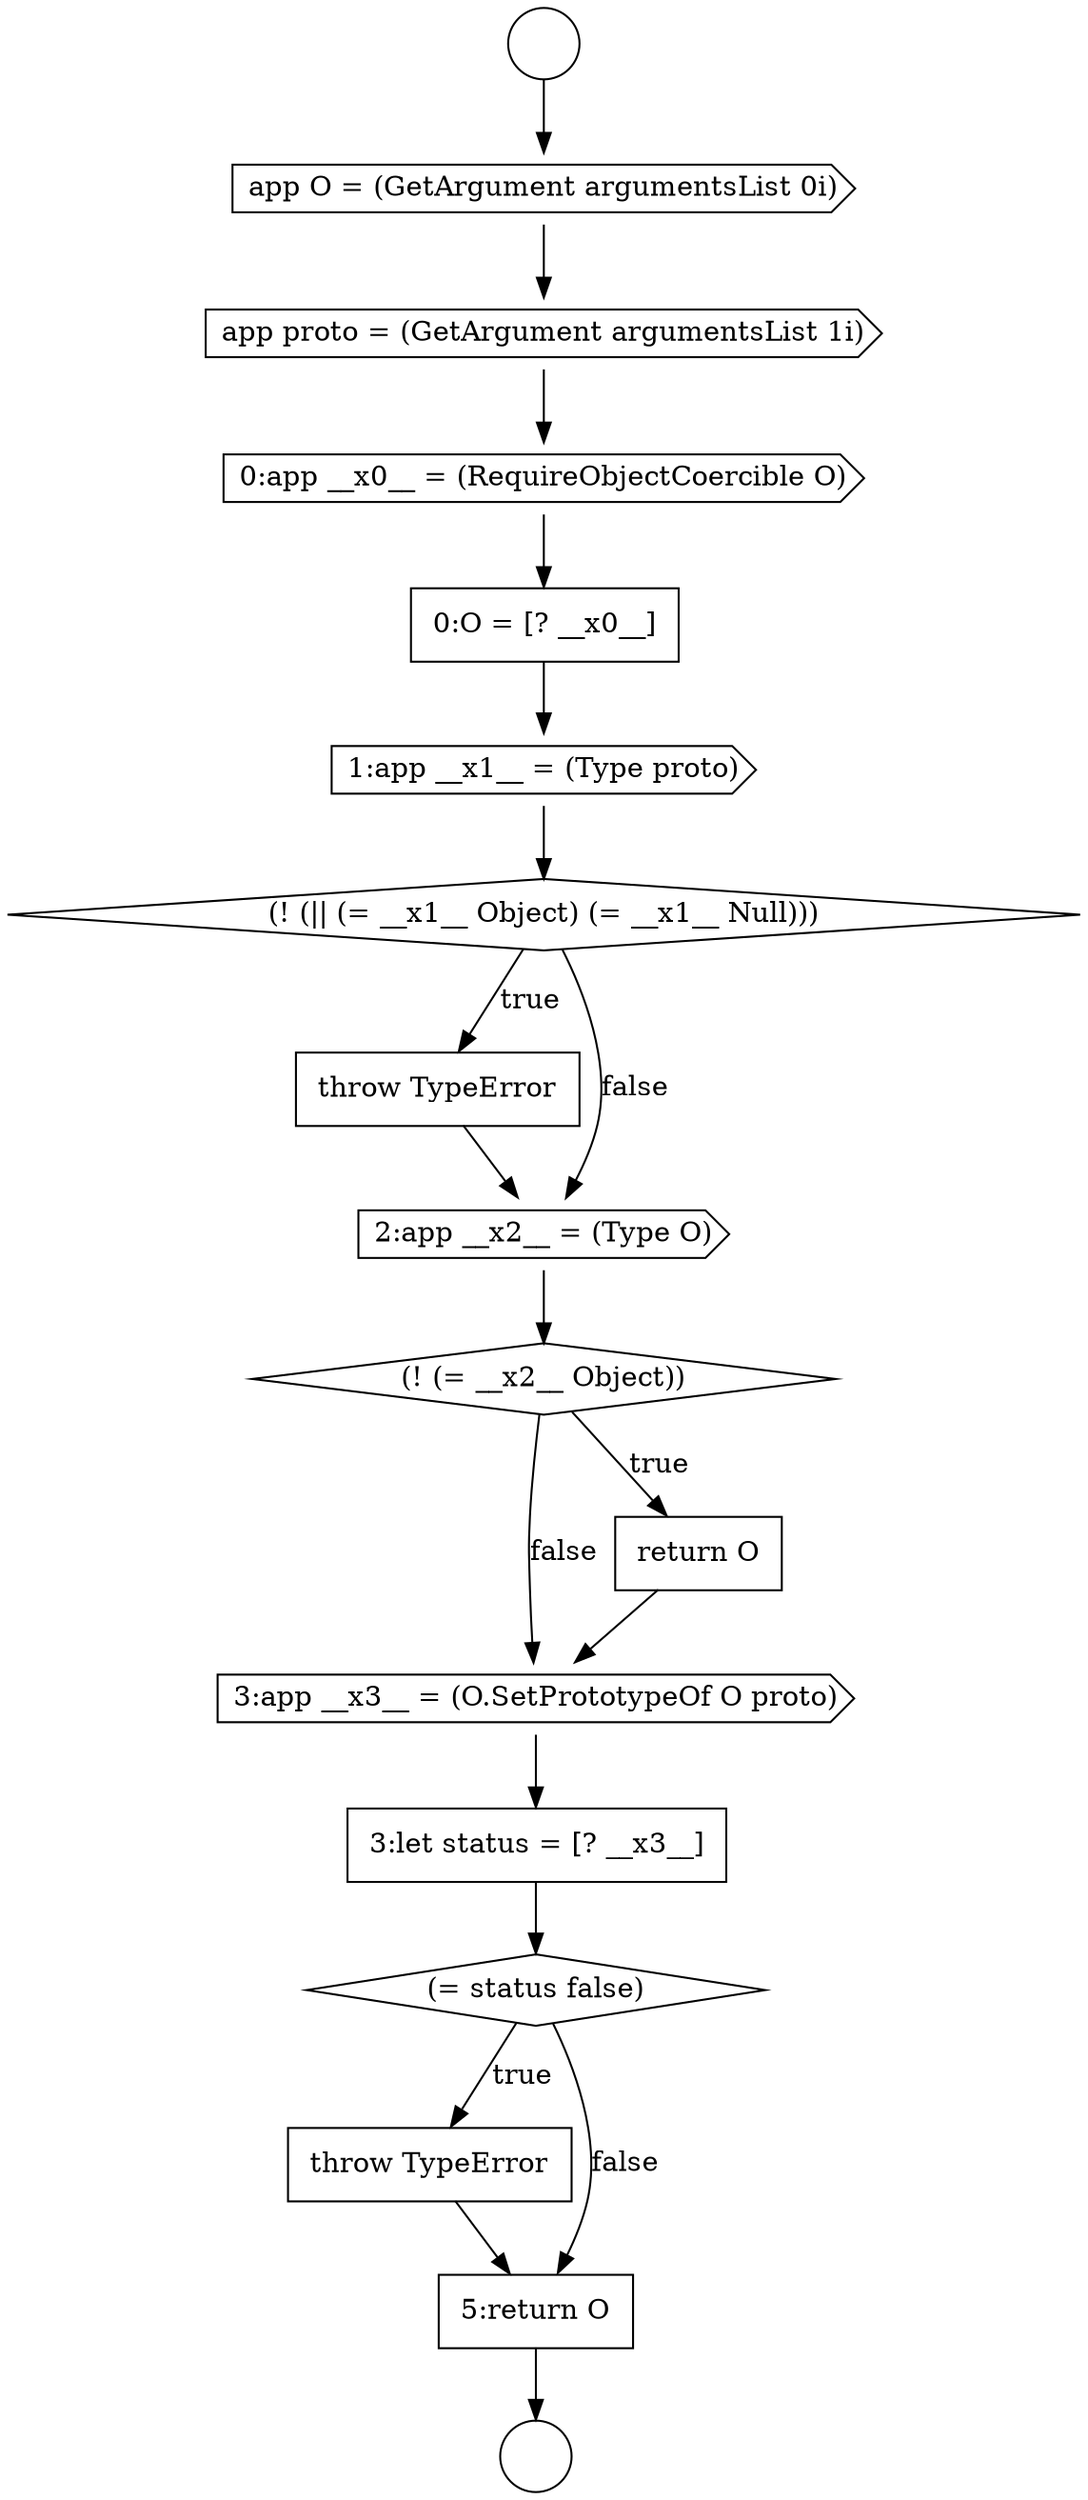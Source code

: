 digraph {
  node11485 [shape=cds, label=<<font color="black">3:app __x3__ = (O.SetPrototypeOf O proto)</font>> color="black" fillcolor="white" style=filled]
  node11481 [shape=none, margin=0, label=<<font color="black">
    <table border="0" cellborder="1" cellspacing="0" cellpadding="10">
      <tr><td align="left">throw TypeError</td></tr>
    </table>
  </font>> color="black" fillcolor="white" style=filled]
  node11473 [shape=circle label=" " color="black" fillcolor="white" style=filled]
  node11484 [shape=none, margin=0, label=<<font color="black">
    <table border="0" cellborder="1" cellspacing="0" cellpadding="10">
      <tr><td align="left">return O</td></tr>
    </table>
  </font>> color="black" fillcolor="white" style=filled]
  node11488 [shape=none, margin=0, label=<<font color="black">
    <table border="0" cellborder="1" cellspacing="0" cellpadding="10">
      <tr><td align="left">throw TypeError</td></tr>
    </table>
  </font>> color="black" fillcolor="white" style=filled]
  node11474 [shape=circle label=" " color="black" fillcolor="white" style=filled]
  node11483 [shape=diamond, label=<<font color="black">(! (= __x2__ Object))</font>> color="black" fillcolor="white" style=filled]
  node11487 [shape=diamond, label=<<font color="black">(= status false)</font>> color="black" fillcolor="white" style=filled]
  node11475 [shape=cds, label=<<font color="black">app O = (GetArgument argumentsList 0i)</font>> color="black" fillcolor="white" style=filled]
  node11486 [shape=none, margin=0, label=<<font color="black">
    <table border="0" cellborder="1" cellspacing="0" cellpadding="10">
      <tr><td align="left">3:let status = [? __x3__]</td></tr>
    </table>
  </font>> color="black" fillcolor="white" style=filled]
  node11482 [shape=cds, label=<<font color="black">2:app __x2__ = (Type O)</font>> color="black" fillcolor="white" style=filled]
  node11480 [shape=diamond, label=<<font color="black">(! (|| (= __x1__ Object) (= __x1__ Null)))</font>> color="black" fillcolor="white" style=filled]
  node11478 [shape=none, margin=0, label=<<font color="black">
    <table border="0" cellborder="1" cellspacing="0" cellpadding="10">
      <tr><td align="left">0:O = [? __x0__]</td></tr>
    </table>
  </font>> color="black" fillcolor="white" style=filled]
  node11476 [shape=cds, label=<<font color="black">app proto = (GetArgument argumentsList 1i)</font>> color="black" fillcolor="white" style=filled]
  node11479 [shape=cds, label=<<font color="black">1:app __x1__ = (Type proto)</font>> color="black" fillcolor="white" style=filled]
  node11477 [shape=cds, label=<<font color="black">0:app __x0__ = (RequireObjectCoercible O)</font>> color="black" fillcolor="white" style=filled]
  node11489 [shape=none, margin=0, label=<<font color="black">
    <table border="0" cellborder="1" cellspacing="0" cellpadding="10">
      <tr><td align="left">5:return O</td></tr>
    </table>
  </font>> color="black" fillcolor="white" style=filled]
  node11485 -> node11486 [ color="black"]
  node11482 -> node11483 [ color="black"]
  node11480 -> node11481 [label=<<font color="black">true</font>> color="black"]
  node11480 -> node11482 [label=<<font color="black">false</font>> color="black"]
  node11476 -> node11477 [ color="black"]
  node11473 -> node11475 [ color="black"]
  node11475 -> node11476 [ color="black"]
  node11486 -> node11487 [ color="black"]
  node11478 -> node11479 [ color="black"]
  node11479 -> node11480 [ color="black"]
  node11481 -> node11482 [ color="black"]
  node11483 -> node11484 [label=<<font color="black">true</font>> color="black"]
  node11483 -> node11485 [label=<<font color="black">false</font>> color="black"]
  node11489 -> node11474 [ color="black"]
  node11488 -> node11489 [ color="black"]
  node11484 -> node11485 [ color="black"]
  node11487 -> node11488 [label=<<font color="black">true</font>> color="black"]
  node11487 -> node11489 [label=<<font color="black">false</font>> color="black"]
  node11477 -> node11478 [ color="black"]
}
